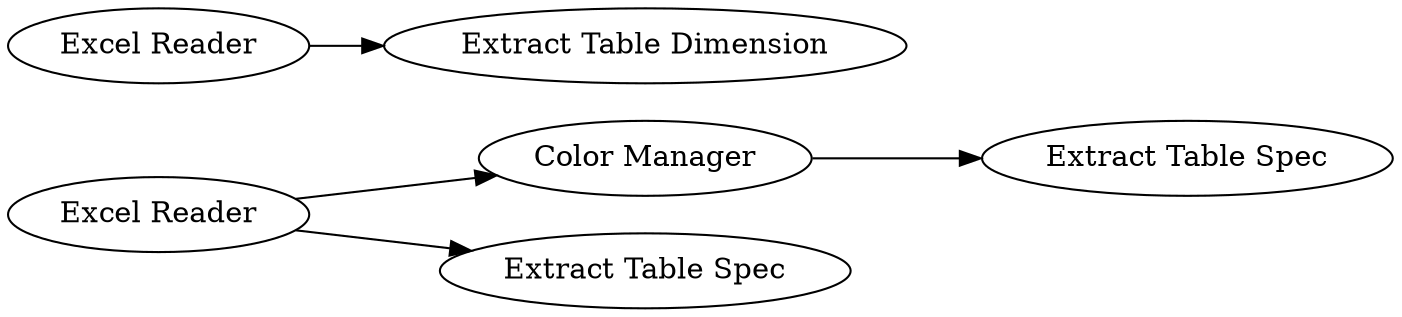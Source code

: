 digraph {
	81 -> 80
	79 -> 78
	77 -> 81
	77 -> 1
	1 [label="Extract Table Spec"]
	79 [label="Excel Reader"]
	77 [label="Excel Reader"]
	80 [label="Extract Table Spec"]
	81 [label="Color Manager"]
	78 [label="Extract Table Dimension"]
	rankdir=LR
}
